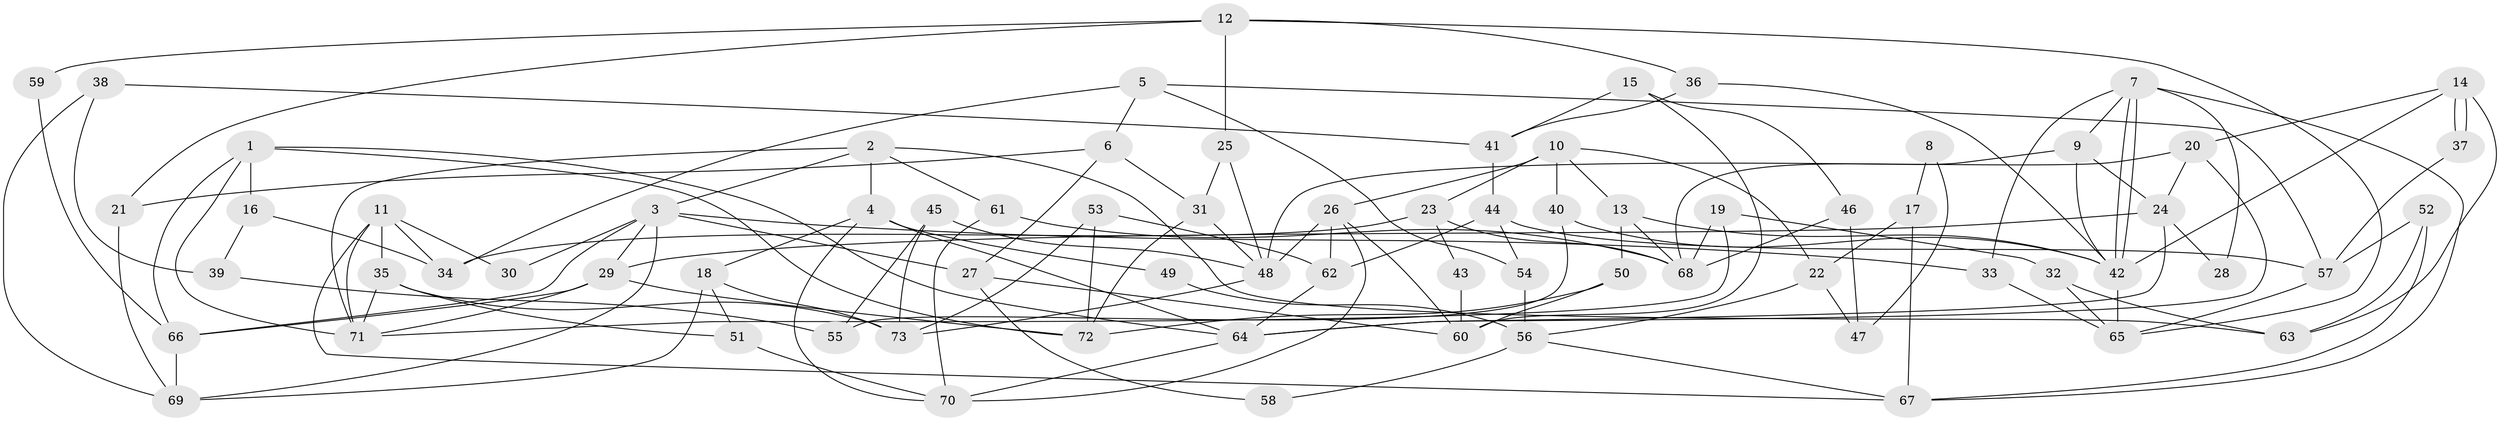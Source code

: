 // Generated by graph-tools (version 1.1) at 2025/49/03/09/25 04:49:54]
// undirected, 73 vertices, 146 edges
graph export_dot {
graph [start="1"]
  node [color=gray90,style=filled];
  1;
  2;
  3;
  4;
  5;
  6;
  7;
  8;
  9;
  10;
  11;
  12;
  13;
  14;
  15;
  16;
  17;
  18;
  19;
  20;
  21;
  22;
  23;
  24;
  25;
  26;
  27;
  28;
  29;
  30;
  31;
  32;
  33;
  34;
  35;
  36;
  37;
  38;
  39;
  40;
  41;
  42;
  43;
  44;
  45;
  46;
  47;
  48;
  49;
  50;
  51;
  52;
  53;
  54;
  55;
  56;
  57;
  58;
  59;
  60;
  61;
  62;
  63;
  64;
  65;
  66;
  67;
  68;
  69;
  70;
  71;
  72;
  73;
  1 -- 16;
  1 -- 64;
  1 -- 66;
  1 -- 71;
  1 -- 72;
  2 -- 3;
  2 -- 71;
  2 -- 4;
  2 -- 61;
  2 -- 63;
  3 -- 66;
  3 -- 69;
  3 -- 27;
  3 -- 29;
  3 -- 30;
  3 -- 33;
  4 -- 70;
  4 -- 18;
  4 -- 49;
  4 -- 64;
  5 -- 57;
  5 -- 6;
  5 -- 34;
  5 -- 54;
  6 -- 21;
  6 -- 31;
  6 -- 27;
  7 -- 42;
  7 -- 42;
  7 -- 9;
  7 -- 28;
  7 -- 33;
  7 -- 67;
  8 -- 17;
  8 -- 47;
  9 -- 24;
  9 -- 42;
  9 -- 68;
  10 -- 23;
  10 -- 26;
  10 -- 13;
  10 -- 22;
  10 -- 40;
  11 -- 71;
  11 -- 35;
  11 -- 30;
  11 -- 34;
  11 -- 67;
  12 -- 65;
  12 -- 25;
  12 -- 21;
  12 -- 36;
  12 -- 59;
  13 -- 68;
  13 -- 42;
  13 -- 50;
  14 -- 37;
  14 -- 37;
  14 -- 42;
  14 -- 20;
  14 -- 63;
  15 -- 41;
  15 -- 60;
  15 -- 46;
  16 -- 39;
  16 -- 34;
  17 -- 67;
  17 -- 22;
  18 -- 73;
  18 -- 51;
  18 -- 69;
  19 -- 71;
  19 -- 32;
  19 -- 68;
  20 -- 64;
  20 -- 24;
  20 -- 48;
  21 -- 69;
  22 -- 56;
  22 -- 47;
  23 -- 68;
  23 -- 34;
  23 -- 43;
  24 -- 64;
  24 -- 28;
  24 -- 29;
  25 -- 48;
  25 -- 31;
  26 -- 48;
  26 -- 60;
  26 -- 62;
  26 -- 70;
  27 -- 58;
  27 -- 60;
  29 -- 66;
  29 -- 71;
  29 -- 72;
  31 -- 48;
  31 -- 72;
  32 -- 63;
  32 -- 65;
  33 -- 65;
  35 -- 51;
  35 -- 71;
  35 -- 73;
  36 -- 42;
  36 -- 41;
  37 -- 57;
  38 -- 69;
  38 -- 41;
  38 -- 39;
  39 -- 55;
  40 -- 42;
  40 -- 55;
  41 -- 44;
  42 -- 65;
  43 -- 60;
  44 -- 62;
  44 -- 57;
  44 -- 54;
  45 -- 48;
  45 -- 73;
  45 -- 55;
  46 -- 68;
  46 -- 47;
  48 -- 73;
  49 -- 56;
  50 -- 72;
  50 -- 60;
  51 -- 70;
  52 -- 67;
  52 -- 63;
  52 -- 57;
  53 -- 62;
  53 -- 72;
  53 -- 73;
  54 -- 56;
  56 -- 67;
  56 -- 58;
  57 -- 65;
  59 -- 66;
  61 -- 68;
  61 -- 70;
  62 -- 64;
  64 -- 70;
  66 -- 69;
}
